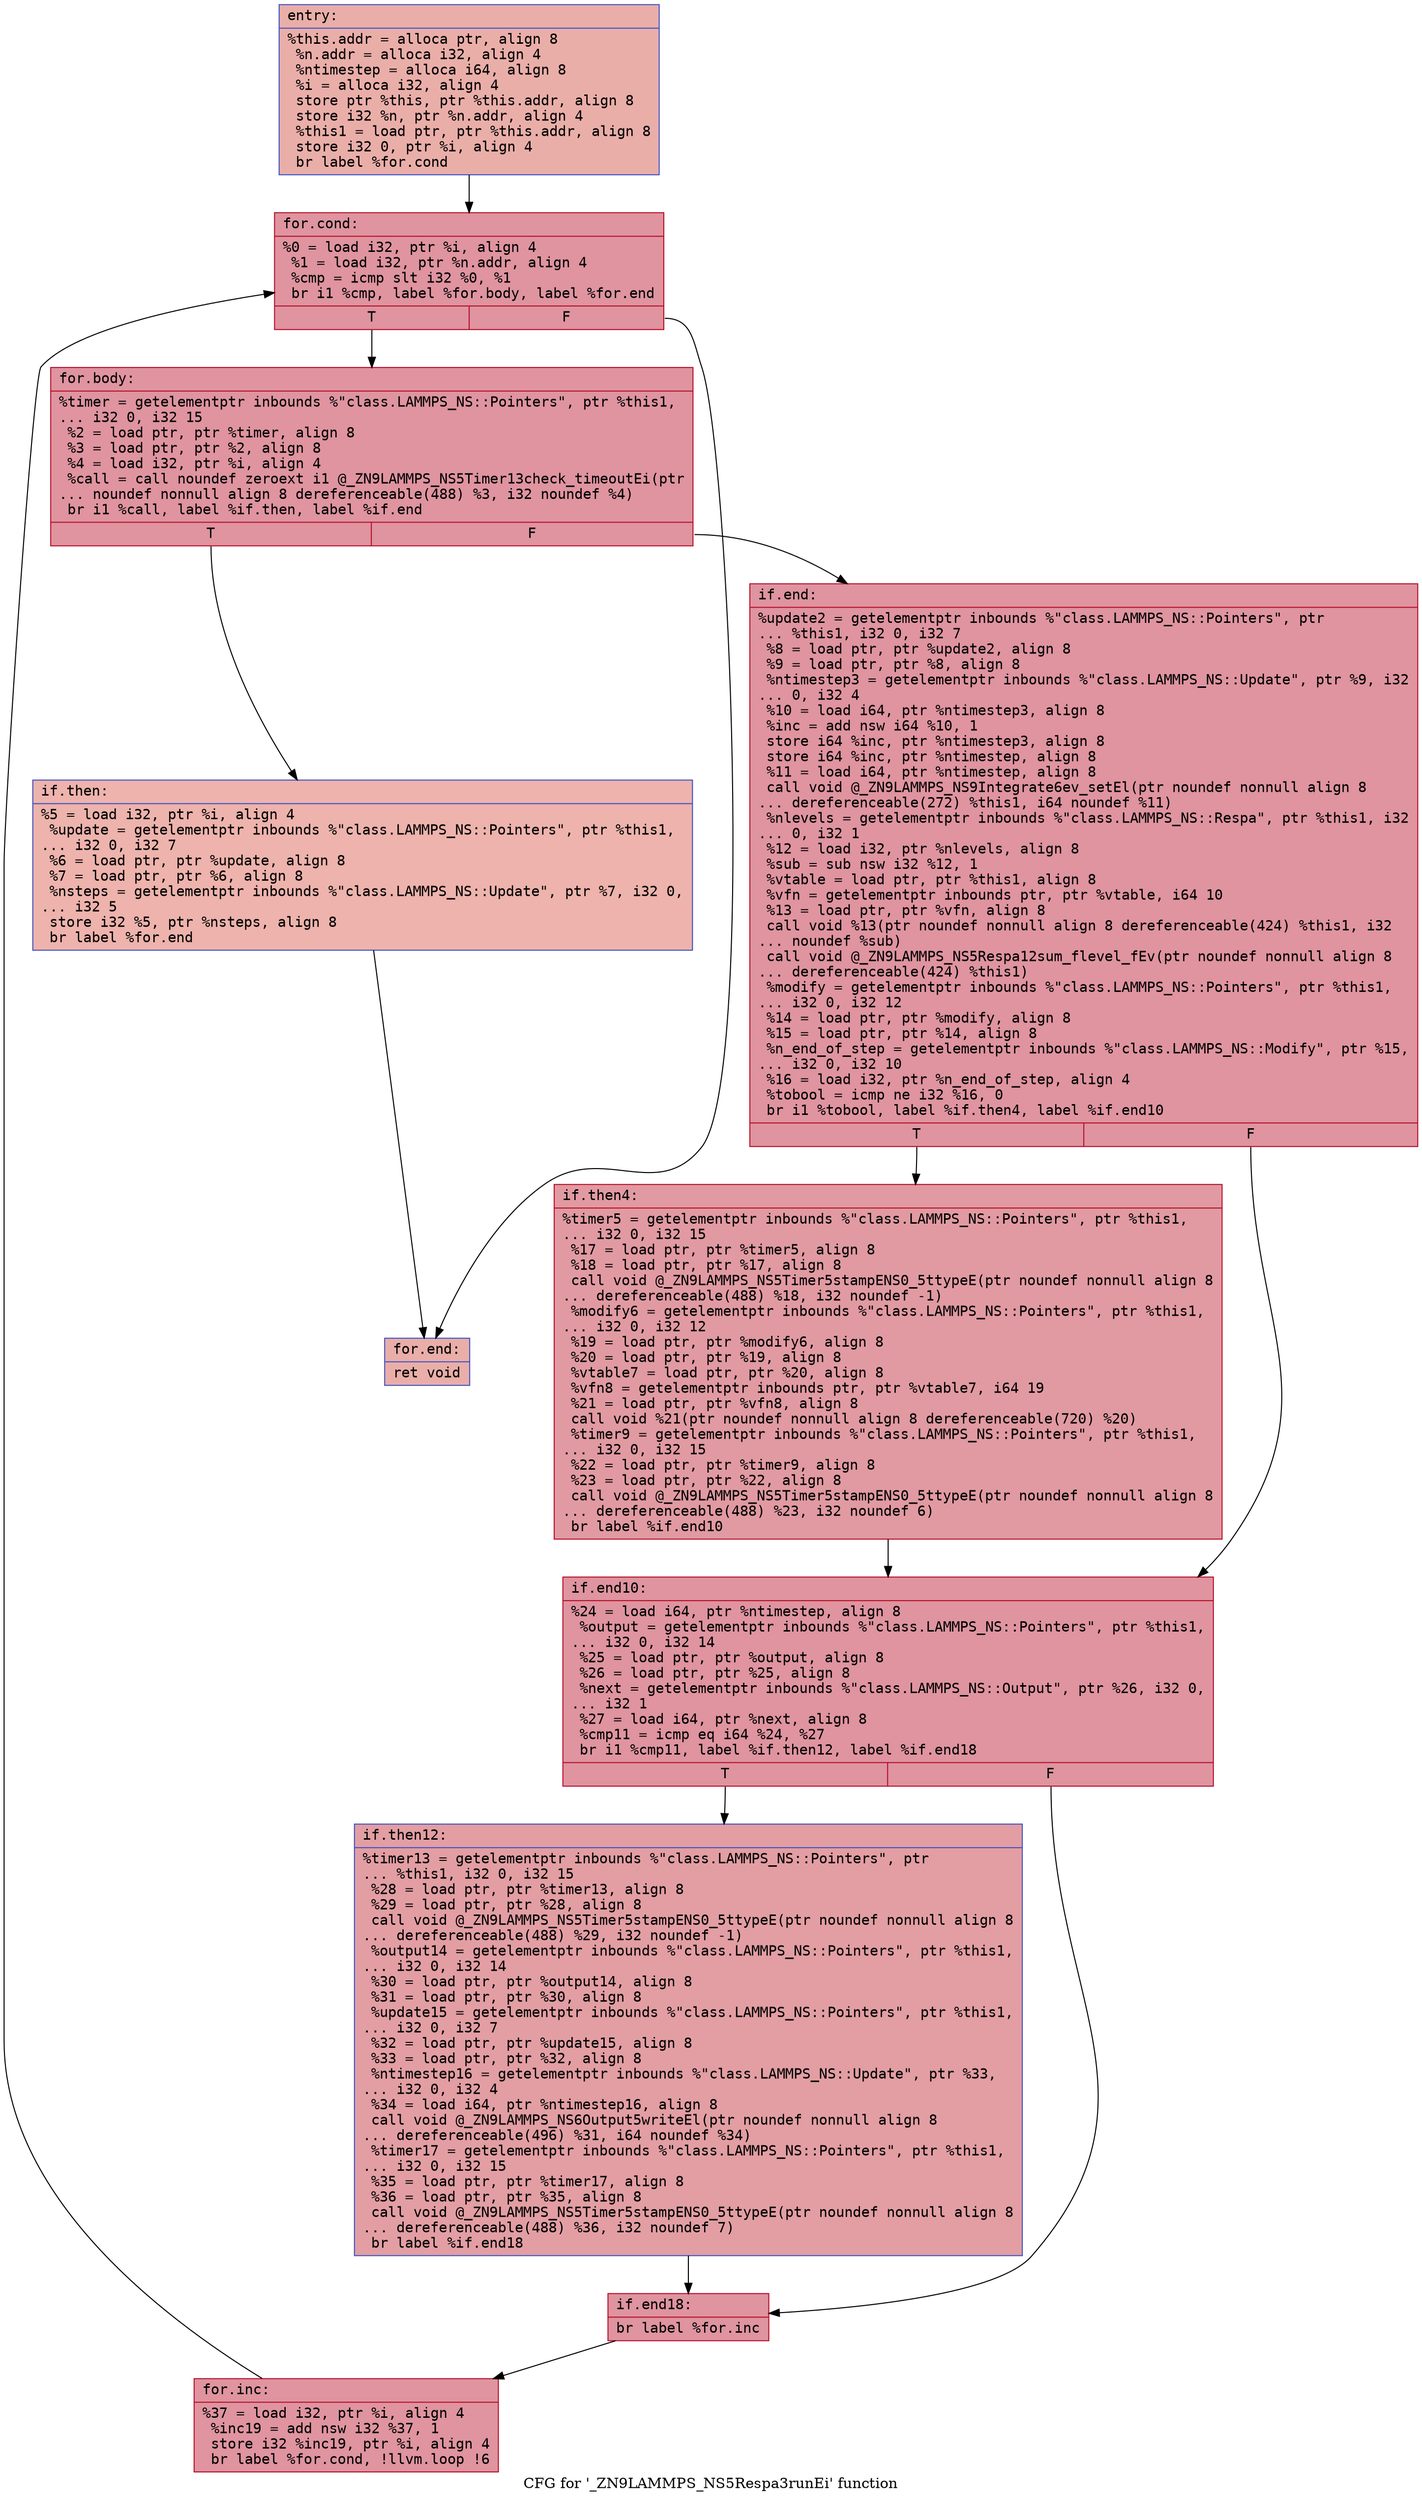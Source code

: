 digraph "CFG for '_ZN9LAMMPS_NS5Respa3runEi' function" {
	label="CFG for '_ZN9LAMMPS_NS5Respa3runEi' function";

	Node0x55d0c556f890 [shape=record,color="#3d50c3ff", style=filled, fillcolor="#d0473d70" fontname="Courier",label="{entry:\l|  %this.addr = alloca ptr, align 8\l  %n.addr = alloca i32, align 4\l  %ntimestep = alloca i64, align 8\l  %i = alloca i32, align 4\l  store ptr %this, ptr %this.addr, align 8\l  store i32 %n, ptr %n.addr, align 4\l  %this1 = load ptr, ptr %this.addr, align 8\l  store i32 0, ptr %i, align 4\l  br label %for.cond\l}"];
	Node0x55d0c556f890 -> Node0x55d0c556fd30[tooltip="entry -> for.cond\nProbability 100.00%" ];
	Node0x55d0c556fd30 [shape=record,color="#b70d28ff", style=filled, fillcolor="#b70d2870" fontname="Courier",label="{for.cond:\l|  %0 = load i32, ptr %i, align 4\l  %1 = load i32, ptr %n.addr, align 4\l  %cmp = icmp slt i32 %0, %1\l  br i1 %cmp, label %for.body, label %for.end\l|{<s0>T|<s1>F}}"];
	Node0x55d0c556fd30:s0 -> Node0x55d0c556ff40[tooltip="for.cond -> for.body\nProbability 96.88%" ];
	Node0x55d0c556fd30:s1 -> Node0x55d0c556ffc0[tooltip="for.cond -> for.end\nProbability 3.12%" ];
	Node0x55d0c556ff40 [shape=record,color="#b70d28ff", style=filled, fillcolor="#b70d2870" fontname="Courier",label="{for.body:\l|  %timer = getelementptr inbounds %\"class.LAMMPS_NS::Pointers\", ptr %this1,\l... i32 0, i32 15\l  %2 = load ptr, ptr %timer, align 8\l  %3 = load ptr, ptr %2, align 8\l  %4 = load i32, ptr %i, align 4\l  %call = call noundef zeroext i1 @_ZN9LAMMPS_NS5Timer13check_timeoutEi(ptr\l... noundef nonnull align 8 dereferenceable(488) %3, i32 noundef %4)\l  br i1 %call, label %if.then, label %if.end\l|{<s0>T|<s1>F}}"];
	Node0x55d0c556ff40:s0 -> Node0x55d0c557b300[tooltip="for.body -> if.then\nProbability 3.12%" ];
	Node0x55d0c556ff40:s1 -> Node0x55d0c557b350[tooltip="for.body -> if.end\nProbability 96.88%" ];
	Node0x55d0c557b300 [shape=record,color="#3d50c3ff", style=filled, fillcolor="#d6524470" fontname="Courier",label="{if.then:\l|  %5 = load i32, ptr %i, align 4\l  %update = getelementptr inbounds %\"class.LAMMPS_NS::Pointers\", ptr %this1,\l... i32 0, i32 7\l  %6 = load ptr, ptr %update, align 8\l  %7 = load ptr, ptr %6, align 8\l  %nsteps = getelementptr inbounds %\"class.LAMMPS_NS::Update\", ptr %7, i32 0,\l... i32 5\l  store i32 %5, ptr %nsteps, align 8\l  br label %for.end\l}"];
	Node0x55d0c557b300 -> Node0x55d0c556ffc0[tooltip="if.then -> for.end\nProbability 100.00%" ];
	Node0x55d0c557b350 [shape=record,color="#b70d28ff", style=filled, fillcolor="#b70d2870" fontname="Courier",label="{if.end:\l|  %update2 = getelementptr inbounds %\"class.LAMMPS_NS::Pointers\", ptr\l... %this1, i32 0, i32 7\l  %8 = load ptr, ptr %update2, align 8\l  %9 = load ptr, ptr %8, align 8\l  %ntimestep3 = getelementptr inbounds %\"class.LAMMPS_NS::Update\", ptr %9, i32\l... 0, i32 4\l  %10 = load i64, ptr %ntimestep3, align 8\l  %inc = add nsw i64 %10, 1\l  store i64 %inc, ptr %ntimestep3, align 8\l  store i64 %inc, ptr %ntimestep, align 8\l  %11 = load i64, ptr %ntimestep, align 8\l  call void @_ZN9LAMMPS_NS9Integrate6ev_setEl(ptr noundef nonnull align 8\l... dereferenceable(272) %this1, i64 noundef %11)\l  %nlevels = getelementptr inbounds %\"class.LAMMPS_NS::Respa\", ptr %this1, i32\l... 0, i32 1\l  %12 = load i32, ptr %nlevels, align 8\l  %sub = sub nsw i32 %12, 1\l  %vtable = load ptr, ptr %this1, align 8\l  %vfn = getelementptr inbounds ptr, ptr %vtable, i64 10\l  %13 = load ptr, ptr %vfn, align 8\l  call void %13(ptr noundef nonnull align 8 dereferenceable(424) %this1, i32\l... noundef %sub)\l  call void @_ZN9LAMMPS_NS5Respa12sum_flevel_fEv(ptr noundef nonnull align 8\l... dereferenceable(424) %this1)\l  %modify = getelementptr inbounds %\"class.LAMMPS_NS::Pointers\", ptr %this1,\l... i32 0, i32 12\l  %14 = load ptr, ptr %modify, align 8\l  %15 = load ptr, ptr %14, align 8\l  %n_end_of_step = getelementptr inbounds %\"class.LAMMPS_NS::Modify\", ptr %15,\l... i32 0, i32 10\l  %16 = load i32, ptr %n_end_of_step, align 4\l  %tobool = icmp ne i32 %16, 0\l  br i1 %tobool, label %if.then4, label %if.end10\l|{<s0>T|<s1>F}}"];
	Node0x55d0c557b350:s0 -> Node0x55d0c557cb50[tooltip="if.end -> if.then4\nProbability 62.50%" ];
	Node0x55d0c557b350:s1 -> Node0x55d0c557cba0[tooltip="if.end -> if.end10\nProbability 37.50%" ];
	Node0x55d0c557cb50 [shape=record,color="#b70d28ff", style=filled, fillcolor="#bb1b2c70" fontname="Courier",label="{if.then4:\l|  %timer5 = getelementptr inbounds %\"class.LAMMPS_NS::Pointers\", ptr %this1,\l... i32 0, i32 15\l  %17 = load ptr, ptr %timer5, align 8\l  %18 = load ptr, ptr %17, align 8\l  call void @_ZN9LAMMPS_NS5Timer5stampENS0_5ttypeE(ptr noundef nonnull align 8\l... dereferenceable(488) %18, i32 noundef -1)\l  %modify6 = getelementptr inbounds %\"class.LAMMPS_NS::Pointers\", ptr %this1,\l... i32 0, i32 12\l  %19 = load ptr, ptr %modify6, align 8\l  %20 = load ptr, ptr %19, align 8\l  %vtable7 = load ptr, ptr %20, align 8\l  %vfn8 = getelementptr inbounds ptr, ptr %vtable7, i64 19\l  %21 = load ptr, ptr %vfn8, align 8\l  call void %21(ptr noundef nonnull align 8 dereferenceable(720) %20)\l  %timer9 = getelementptr inbounds %\"class.LAMMPS_NS::Pointers\", ptr %this1,\l... i32 0, i32 15\l  %22 = load ptr, ptr %timer9, align 8\l  %23 = load ptr, ptr %22, align 8\l  call void @_ZN9LAMMPS_NS5Timer5stampENS0_5ttypeE(ptr noundef nonnull align 8\l... dereferenceable(488) %23, i32 noundef 6)\l  br label %if.end10\l}"];
	Node0x55d0c557cb50 -> Node0x55d0c557cba0[tooltip="if.then4 -> if.end10\nProbability 100.00%" ];
	Node0x55d0c557cba0 [shape=record,color="#b70d28ff", style=filled, fillcolor="#b70d2870" fontname="Courier",label="{if.end10:\l|  %24 = load i64, ptr %ntimestep, align 8\l  %output = getelementptr inbounds %\"class.LAMMPS_NS::Pointers\", ptr %this1,\l... i32 0, i32 14\l  %25 = load ptr, ptr %output, align 8\l  %26 = load ptr, ptr %25, align 8\l  %next = getelementptr inbounds %\"class.LAMMPS_NS::Output\", ptr %26, i32 0,\l... i32 1\l  %27 = load i64, ptr %next, align 8\l  %cmp11 = icmp eq i64 %24, %27\l  br i1 %cmp11, label %if.then12, label %if.end18\l|{<s0>T|<s1>F}}"];
	Node0x55d0c557cba0:s0 -> Node0x55d0c549bed0[tooltip="if.end10 -> if.then12\nProbability 50.00%" ];
	Node0x55d0c557cba0:s1 -> Node0x55d0c549bf20[tooltip="if.end10 -> if.end18\nProbability 50.00%" ];
	Node0x55d0c549bed0 [shape=record,color="#3d50c3ff", style=filled, fillcolor="#be242e70" fontname="Courier",label="{if.then12:\l|  %timer13 = getelementptr inbounds %\"class.LAMMPS_NS::Pointers\", ptr\l... %this1, i32 0, i32 15\l  %28 = load ptr, ptr %timer13, align 8\l  %29 = load ptr, ptr %28, align 8\l  call void @_ZN9LAMMPS_NS5Timer5stampENS0_5ttypeE(ptr noundef nonnull align 8\l... dereferenceable(488) %29, i32 noundef -1)\l  %output14 = getelementptr inbounds %\"class.LAMMPS_NS::Pointers\", ptr %this1,\l... i32 0, i32 14\l  %30 = load ptr, ptr %output14, align 8\l  %31 = load ptr, ptr %30, align 8\l  %update15 = getelementptr inbounds %\"class.LAMMPS_NS::Pointers\", ptr %this1,\l... i32 0, i32 7\l  %32 = load ptr, ptr %update15, align 8\l  %33 = load ptr, ptr %32, align 8\l  %ntimestep16 = getelementptr inbounds %\"class.LAMMPS_NS::Update\", ptr %33,\l... i32 0, i32 4\l  %34 = load i64, ptr %ntimestep16, align 8\l  call void @_ZN9LAMMPS_NS6Output5writeEl(ptr noundef nonnull align 8\l... dereferenceable(496) %31, i64 noundef %34)\l  %timer17 = getelementptr inbounds %\"class.LAMMPS_NS::Pointers\", ptr %this1,\l... i32 0, i32 15\l  %35 = load ptr, ptr %timer17, align 8\l  %36 = load ptr, ptr %35, align 8\l  call void @_ZN9LAMMPS_NS5Timer5stampENS0_5ttypeE(ptr noundef nonnull align 8\l... dereferenceable(488) %36, i32 noundef 7)\l  br label %if.end18\l}"];
	Node0x55d0c549bed0 -> Node0x55d0c549bf20[tooltip="if.then12 -> if.end18\nProbability 100.00%" ];
	Node0x55d0c549bf20 [shape=record,color="#b70d28ff", style=filled, fillcolor="#b70d2870" fontname="Courier",label="{if.end18:\l|  br label %for.inc\l}"];
	Node0x55d0c549bf20 -> Node0x55d0c557f8f0[tooltip="if.end18 -> for.inc\nProbability 100.00%" ];
	Node0x55d0c557f8f0 [shape=record,color="#b70d28ff", style=filled, fillcolor="#b70d2870" fontname="Courier",label="{for.inc:\l|  %37 = load i32, ptr %i, align 4\l  %inc19 = add nsw i32 %37, 1\l  store i32 %inc19, ptr %i, align 4\l  br label %for.cond, !llvm.loop !6\l}"];
	Node0x55d0c557f8f0 -> Node0x55d0c556fd30[tooltip="for.inc -> for.cond\nProbability 100.00%" ];
	Node0x55d0c556ffc0 [shape=record,color="#3d50c3ff", style=filled, fillcolor="#d0473d70" fontname="Courier",label="{for.end:\l|  ret void\l}"];
}
